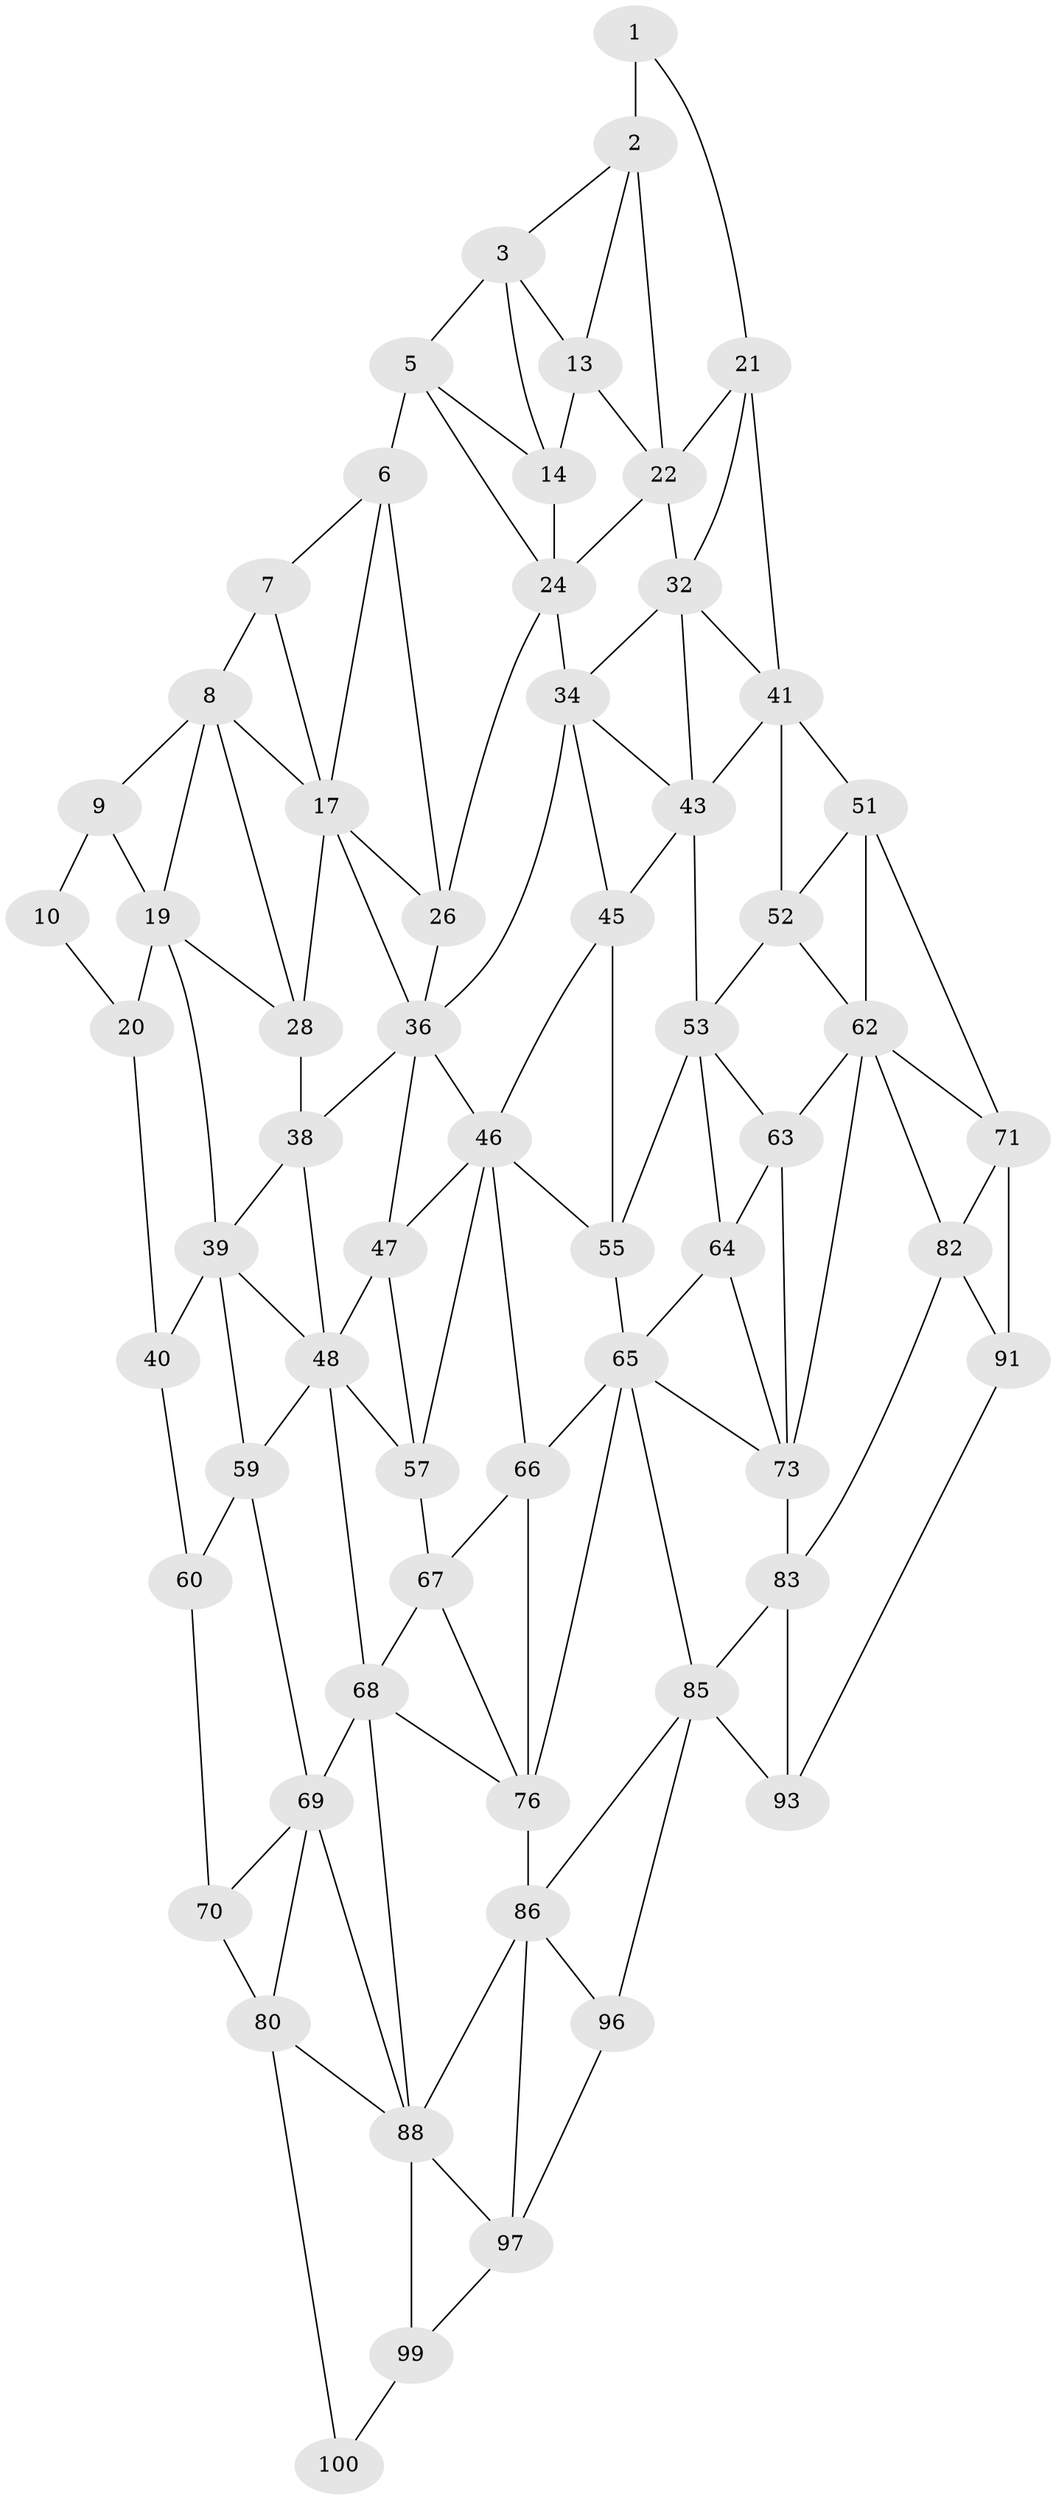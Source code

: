 // original degree distribution, {2: 0.04, 3: 0.32, 4: 0.64}
// Generated by graph-tools (version 1.1) at 2025/38/02/21/25 10:38:57]
// undirected, 62 vertices, 131 edges
graph export_dot {
graph [start="1"]
  node [color=gray90,style=filled];
  1 [super="+11"];
  2 [super="+12"];
  3 [super="+4"];
  5 [super="+15"];
  6 [super="+16"];
  7;
  8 [super="+18"];
  9;
  10;
  13;
  14;
  17 [super="+27"];
  19 [super="+29"];
  20 [super="+30"];
  21 [super="+31"];
  22 [super="+23"];
  24 [super="+25"];
  26;
  28;
  32 [super="+33"];
  34 [super="+35"];
  36 [super="+37"];
  38;
  39 [super="+49"];
  40 [super="+50"];
  41 [super="+42"];
  43 [super="+44"];
  45;
  46 [super="+56"];
  47;
  48 [super="+58"];
  51 [super="+61"];
  52;
  53 [super="+54"];
  55;
  57;
  59;
  60;
  62 [super="+72"];
  63;
  64;
  65 [super="+75"];
  66;
  67;
  68 [super="+78"];
  69 [super="+79"];
  70;
  71 [super="+81"];
  73 [super="+74"];
  76 [super="+77"];
  80 [super="+90"];
  82;
  83 [super="+84"];
  85 [super="+95"];
  86 [super="+87"];
  88 [super="+89"];
  91 [super="+92"];
  93 [super="+94"];
  96;
  97 [super="+98"];
  99;
  100;
  1 -- 2 [weight=2];
  1 -- 21;
  2 -- 3;
  2 -- 13;
  2 -- 22;
  3 -- 13;
  3 -- 5;
  3 -- 14;
  5 -- 6 [weight=2];
  5 -- 24;
  5 -- 14;
  6 -- 7;
  6 -- 17;
  6 -- 26;
  7 -- 17;
  7 -- 8;
  8 -- 9;
  8 -- 17;
  8 -- 19;
  8 -- 28;
  9 -- 19;
  9 -- 10;
  10 -- 20;
  13 -- 14;
  13 -- 22;
  14 -- 24;
  17 -- 26;
  17 -- 28;
  17 -- 36;
  19 -- 20 [weight=2];
  19 -- 28;
  19 -- 39;
  20 -- 40;
  21 -- 22;
  21 -- 32;
  21 -- 41;
  22 -- 32 [weight=2];
  22 -- 24;
  24 -- 34 [weight=2];
  24 -- 26;
  26 -- 36;
  28 -- 38;
  32 -- 34;
  32 -- 43;
  32 -- 41;
  34 -- 43;
  34 -- 36;
  34 -- 45;
  36 -- 46;
  36 -- 38;
  36 -- 47;
  38 -- 48;
  38 -- 39;
  39 -- 40 [weight=2];
  39 -- 48;
  39 -- 59;
  40 -- 60;
  41 -- 51;
  41 -- 43;
  41 -- 52;
  43 -- 53 [weight=2];
  43 -- 45;
  45 -- 55;
  45 -- 46;
  46 -- 47;
  46 -- 57;
  46 -- 66;
  46 -- 55;
  47 -- 57;
  47 -- 48;
  48 -- 57;
  48 -- 59;
  48 -- 68;
  51 -- 52;
  51 -- 62;
  51 -- 71;
  52 -- 62;
  52 -- 53;
  53 -- 63;
  53 -- 64;
  53 -- 55;
  55 -- 65;
  57 -- 67;
  59 -- 69;
  59 -- 60;
  60 -- 70;
  62 -- 63;
  62 -- 73;
  62 -- 82;
  62 -- 71;
  63 -- 73;
  63 -- 64;
  64 -- 65;
  64 -- 73;
  65 -- 66;
  65 -- 76;
  65 -- 85;
  65 -- 73;
  66 -- 76;
  66 -- 67;
  67 -- 68;
  67 -- 76;
  68 -- 69 [weight=2];
  68 -- 88;
  68 -- 76;
  69 -- 70;
  69 -- 80;
  69 -- 88;
  70 -- 80;
  71 -- 82;
  71 -- 91;
  73 -- 83 [weight=2];
  76 -- 86 [weight=2];
  80 -- 88;
  80 -- 100;
  82 -- 83;
  82 -- 91;
  83 -- 93 [weight=2];
  83 -- 85;
  85 -- 86;
  85 -- 96;
  85 -- 93;
  86 -- 96;
  86 -- 88;
  86 -- 97;
  88 -- 97;
  88 -- 99;
  91 -- 93;
  96 -- 97;
  97 -- 99;
  99 -- 100;
}
